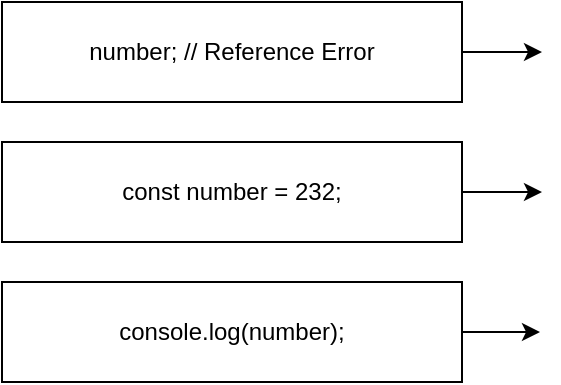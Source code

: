 <mxfile version="20.7.4" type="device"><diagram id="MwA-CQ9_mtJQFw4osWxY" name="페이지-1"><mxGraphModel dx="622" dy="606" grid="1" gridSize="10" guides="1" tooltips="1" connect="1" arrows="1" fold="1" page="1" pageScale="1" pageWidth="827" pageHeight="1169" math="0" shadow="0"><root><mxCell id="0"/><mxCell id="1" parent="0"/><mxCell id="dfJ2FzONBvo-zAdxrp3J-5" value="" style="edgeStyle=orthogonalEdgeStyle;rounded=0;orthogonalLoop=1;jettySize=auto;html=1;" edge="1" parent="1" source="dfJ2FzONBvo-zAdxrp3J-1"><mxGeometry relative="1" as="geometry"><mxPoint x="460" y="185" as="targetPoint"/></mxGeometry></mxCell><mxCell id="dfJ2FzONBvo-zAdxrp3J-1" value="number; // Reference Error" style="rounded=0;whiteSpace=wrap;html=1;" vertex="1" parent="1"><mxGeometry x="190" y="160" width="230" height="50" as="geometry"/></mxCell><mxCell id="dfJ2FzONBvo-zAdxrp3J-12" value="" style="edgeStyle=orthogonalEdgeStyle;rounded=0;orthogonalLoop=1;jettySize=auto;html=1;" edge="1" parent="1"><mxGeometry relative="1" as="geometry"><mxPoint x="264" y="325" as="sourcePoint"/><mxPoint x="459" y="325" as="targetPoint"/></mxGeometry></mxCell><mxCell id="dfJ2FzONBvo-zAdxrp3J-2" value="console.log(number);" style="rounded=0;whiteSpace=wrap;html=1;" vertex="1" parent="1"><mxGeometry x="190" y="300" width="230" height="50" as="geometry"/></mxCell><mxCell id="dfJ2FzONBvo-zAdxrp3J-9" value="" style="edgeStyle=orthogonalEdgeStyle;rounded=0;orthogonalLoop=1;jettySize=auto;html=1;" edge="1" parent="1" source="dfJ2FzONBvo-zAdxrp3J-3"><mxGeometry relative="1" as="geometry"><mxPoint x="460" y="255" as="targetPoint"/></mxGeometry></mxCell><mxCell id="dfJ2FzONBvo-zAdxrp3J-3" value="const number = 232;" style="rounded=0;whiteSpace=wrap;html=1;" vertex="1" parent="1"><mxGeometry x="190" y="230" width="230" height="50" as="geometry"/></mxCell></root></mxGraphModel></diagram></mxfile>